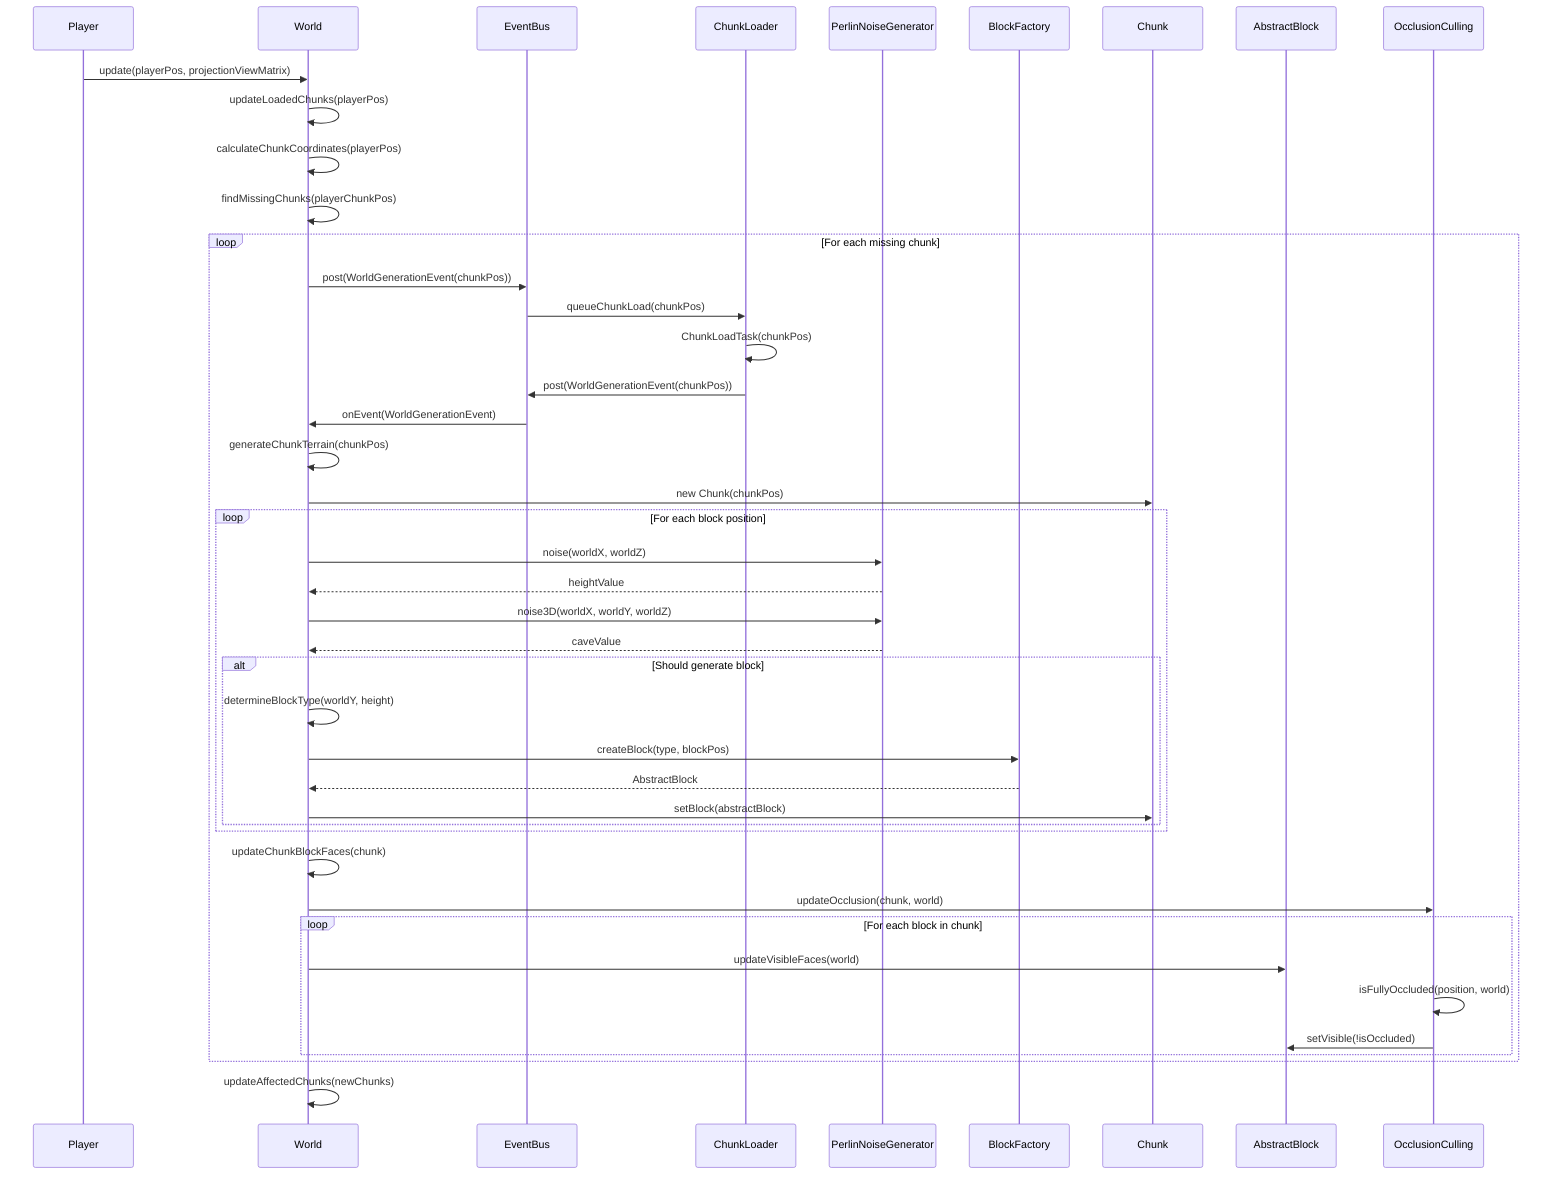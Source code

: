 sequenceDiagram
    participant Player
    participant World
    participant EventB as EventBus
    participant ChunkL as ChunkLoader
    participant Noise as PerlinNoiseGenerator
    participant BlockF as BlockFactory
    participant Chunk
    participant Block as AbstractBlock
    participant OcclusionC as OcclusionCulling
    
    Player->>World: update(playerPos, projectionViewMatrix)
    World->>World: updateLoadedChunks(playerPos)
    World->>World: calculateChunkCoordinates(playerPos)
    World->>World: findMissingChunks(playerChunkPos)
    
    loop For each missing chunk
        World->>EventB: post(WorldGenerationEvent(chunkPos))
        EventB->>ChunkL: queueChunkLoad(chunkPos)
        ChunkL->>ChunkL: ChunkLoadTask(chunkPos)
        ChunkL->>EventB: post(WorldGenerationEvent(chunkPos))
        EventB->>World: onEvent(WorldGenerationEvent)
        
        World->>World: generateChunkTerrain(chunkPos)
        World->>Chunk: new Chunk(chunkPos)
        
        loop For each block position
            World->>Noise: noise(worldX, worldZ)
            Noise-->>World: heightValue
            World->>Noise: noise3D(worldX, worldY, worldZ)
            Noise-->>World: caveValue
            
            alt Should generate block
                World->>World: determineBlockType(worldY, height)
                World->>BlockF: createBlock(type, blockPos)
                BlockF-->>World: AbstractBlock
                World->>Chunk: setBlock(abstractBlock)
            end
        end
        
        World->>World: updateChunkBlockFaces(chunk)
        World->>OcclusionC: updateOcclusion(chunk, world)
        
        loop For each block in chunk
            World->>Block: updateVisibleFaces(world)
            OcclusionC->>OcclusionC: isFullyOccluded(position, world)
            OcclusionC->>Block: setVisible(!isOccluded)
        end
    end
    
    World->>World: updateAffectedChunks(newChunks)